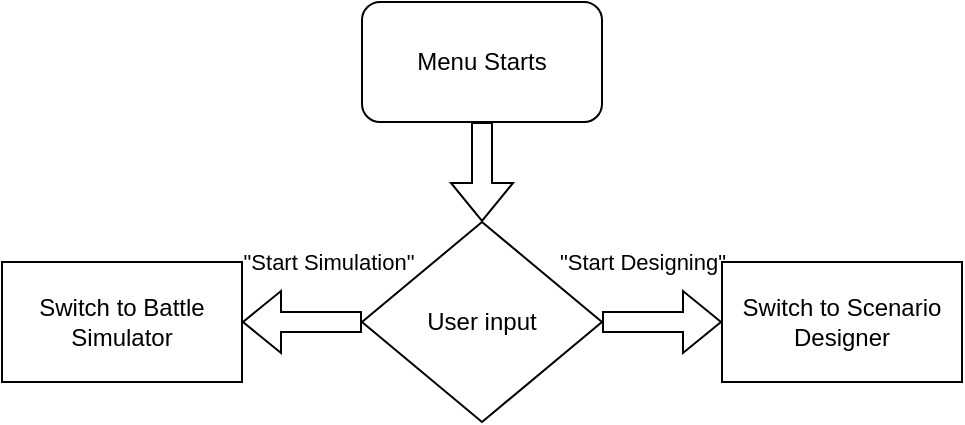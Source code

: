 <mxfile version="17.4.5" type="device"><diagram id="C5RBs43oDa-KdzZeNtuy" name="Page-1"><mxGraphModel dx="942" dy="582" grid="1" gridSize="10" guides="1" tooltips="1" connect="1" arrows="1" fold="1" page="1" pageScale="1" pageWidth="827" pageHeight="1169" math="0" shadow="0"><root><mxCell id="WIyWlLk6GJQsqaUBKTNV-0"/><mxCell id="WIyWlLk6GJQsqaUBKTNV-1" parent="WIyWlLk6GJQsqaUBKTNV-0"/><mxCell id="3jezp4W2vO_3S0VfRZ06-0" value="Menu Starts" style="rounded=1;whiteSpace=wrap;html=1;" vertex="1" parent="WIyWlLk6GJQsqaUBKTNV-1"><mxGeometry x="320" y="80" width="120" height="60" as="geometry"/></mxCell><mxCell id="3jezp4W2vO_3S0VfRZ06-1" value="" style="shape=flexArrow;endArrow=classic;html=1;rounded=0;exitX=0.5;exitY=1;exitDx=0;exitDy=0;" edge="1" parent="WIyWlLk6GJQsqaUBKTNV-1" source="3jezp4W2vO_3S0VfRZ06-0"><mxGeometry width="50" height="50" relative="1" as="geometry"><mxPoint x="390" y="330" as="sourcePoint"/><mxPoint x="380" y="190" as="targetPoint"/></mxGeometry></mxCell><mxCell id="3jezp4W2vO_3S0VfRZ06-3" value="User input" style="rhombus;whiteSpace=wrap;html=1;" vertex="1" parent="WIyWlLk6GJQsqaUBKTNV-1"><mxGeometry x="320" y="190" width="120" height="100" as="geometry"/></mxCell><mxCell id="3jezp4W2vO_3S0VfRZ06-4" value="&quot;Start Designing&quot;" style="shape=flexArrow;endArrow=classic;html=1;rounded=0;exitX=1;exitY=0.5;exitDx=0;exitDy=0;" edge="1" parent="WIyWlLk6GJQsqaUBKTNV-1" source="3jezp4W2vO_3S0VfRZ06-3"><mxGeometry x="-0.333" y="30" width="50" height="50" relative="1" as="geometry"><mxPoint x="390" y="150" as="sourcePoint"/><mxPoint x="500" y="240" as="targetPoint"/><mxPoint as="offset"/></mxGeometry></mxCell><mxCell id="3jezp4W2vO_3S0VfRZ06-8" value="Switch to Scenario Designer" style="rounded=0;whiteSpace=wrap;html=1;" vertex="1" parent="WIyWlLk6GJQsqaUBKTNV-1"><mxGeometry x="500" y="210" width="120" height="60" as="geometry"/></mxCell><mxCell id="3jezp4W2vO_3S0VfRZ06-9" value="Switch to Battle Simulator" style="rounded=0;whiteSpace=wrap;html=1;" vertex="1" parent="WIyWlLk6GJQsqaUBKTNV-1"><mxGeometry x="140" y="210" width="120" height="60" as="geometry"/></mxCell><mxCell id="3jezp4W2vO_3S0VfRZ06-10" value="&quot;Start Simulation&quot;" style="shape=flexArrow;endArrow=classic;html=1;rounded=0;exitX=0;exitY=0.5;exitDx=0;exitDy=0;" edge="1" parent="WIyWlLk6GJQsqaUBKTNV-1" source="3jezp4W2vO_3S0VfRZ06-3"><mxGeometry x="-0.429" y="-30" width="50" height="50" relative="1" as="geometry"><mxPoint x="450" y="250" as="sourcePoint"/><mxPoint x="260" y="240" as="targetPoint"/><mxPoint as="offset"/></mxGeometry></mxCell></root></mxGraphModel></diagram></mxfile>